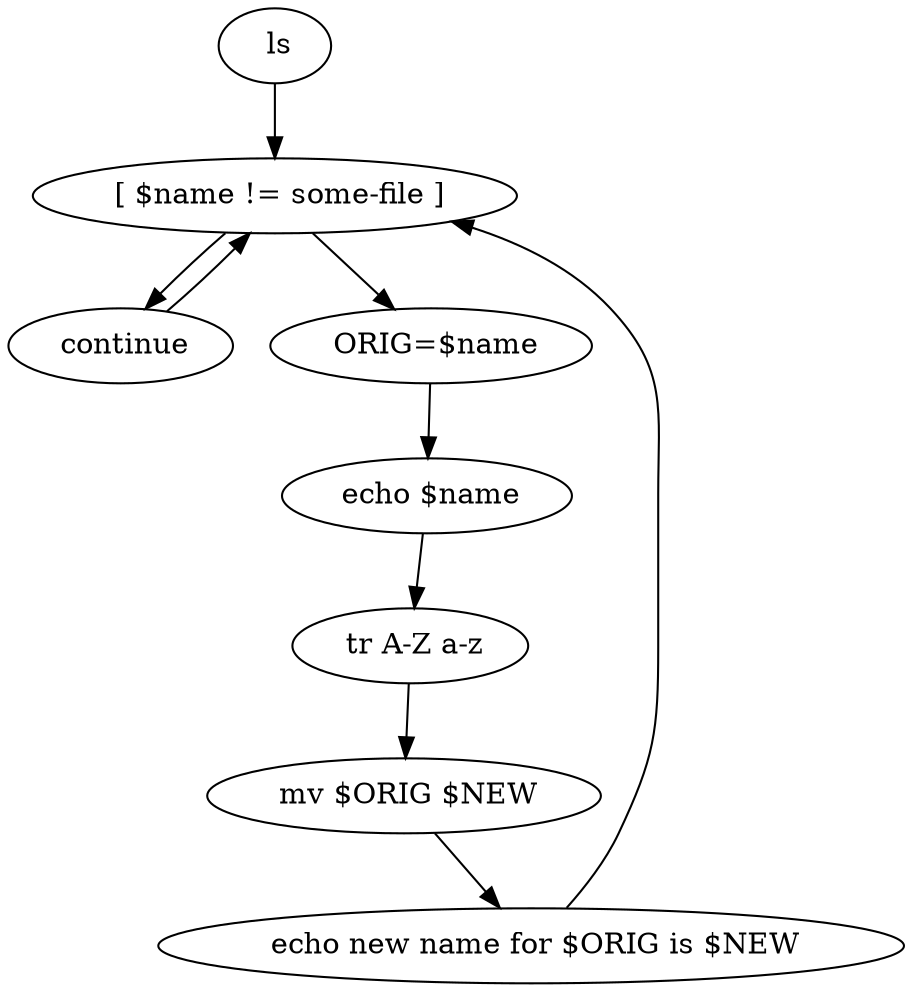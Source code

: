 digraph {
4 [label=" ls"];
20 [label=" \[ $name != some-file \]"];
29 [label=" continue"];
33 [label=" ORIG=$name"];
41 [label=" echo $name"];
46 [label=" tr A-Z a-z"];
51 [label=" mv $ORIG $NEW"];
58 [label=" echo new name for $ORIG is $NEW"];
29 -> 20;
58 -> 20;
4 -> 20;
20 -> 29;
20 -> 33;
33 -> 41;
41 -> 46;
46 -> 51;
51 -> 58;
}
